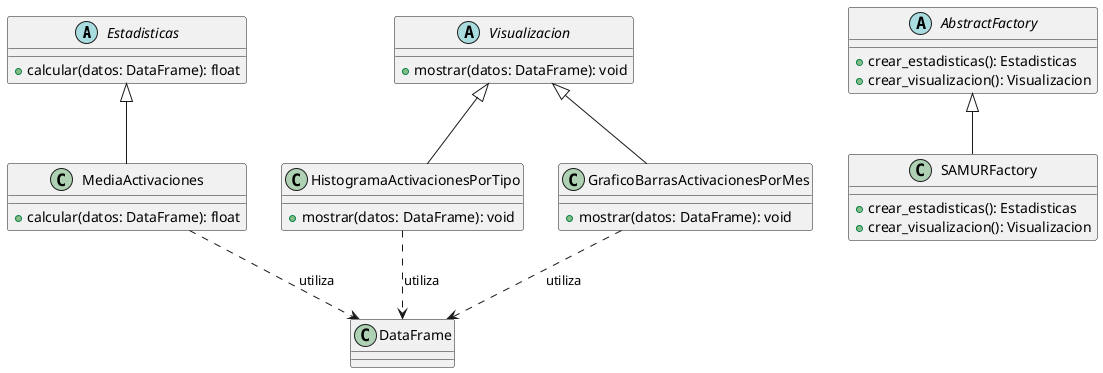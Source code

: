 @startuml

abstract class Estadisticas {
  +calcular(datos: DataFrame): float
}

abstract class Visualizacion {
  +mostrar(datos: DataFrame): void
}

class MediaActivaciones {
  +calcular(datos: DataFrame): float
}

class HistogramaActivacionesPorTipo {
  +mostrar(datos: DataFrame): void
}

class GraficoBarrasActivacionesPorMes {
  +mostrar(datos: DataFrame): void
}

abstract class AbstractFactory {
  +crear_estadisticas(): Estadisticas
  +crear_visualizacion(): Visualizacion
}

class SAMURFactory {
  +crear_estadisticas(): Estadisticas
  +crear_visualizacion(): Visualizacion
}

Estadisticas <|-- MediaActivaciones
Visualizacion <|-- HistogramaActivacionesPorTipo
Visualizacion <|-- GraficoBarrasActivacionesPorMes
AbstractFactory <|-- SAMURFactory

MediaActivaciones ..> DataFrame : utiliza
HistogramaActivacionesPorTipo ..> DataFrame : utiliza
GraficoBarrasActivacionesPorMes ..> DataFrame : utiliza

@enduml
